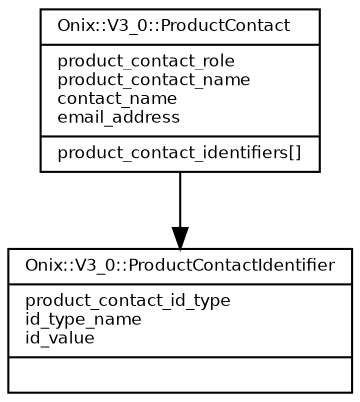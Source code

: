 digraph G {
  fontname = "Bitstream Vera Sans"
  fontsize = 8

  node [
    fontname = "Bitstream Vera Sans"
    fontsize = 8
    shape = "record"
  ]

  edge [
    fontname = "Bitstream Vera Sans"
    fontsize = 8
  ]

  ProductContact [
    label = "{Onix::V3_0::ProductContact\l|product_contact_role\lproduct_contact_name\lcontact_name\lemail_address\l|product_contact_identifiers[]\l}"
  ]

  ProductContact -> ProductContactIdentifier [arrowhead=normal]

  ProductContactIdentifier [
    label = "{Onix::V3_0::ProductContactIdentifier\l|product_contact_id_type\lid_type_name\lid_value\l|\l}"
  ]




}
